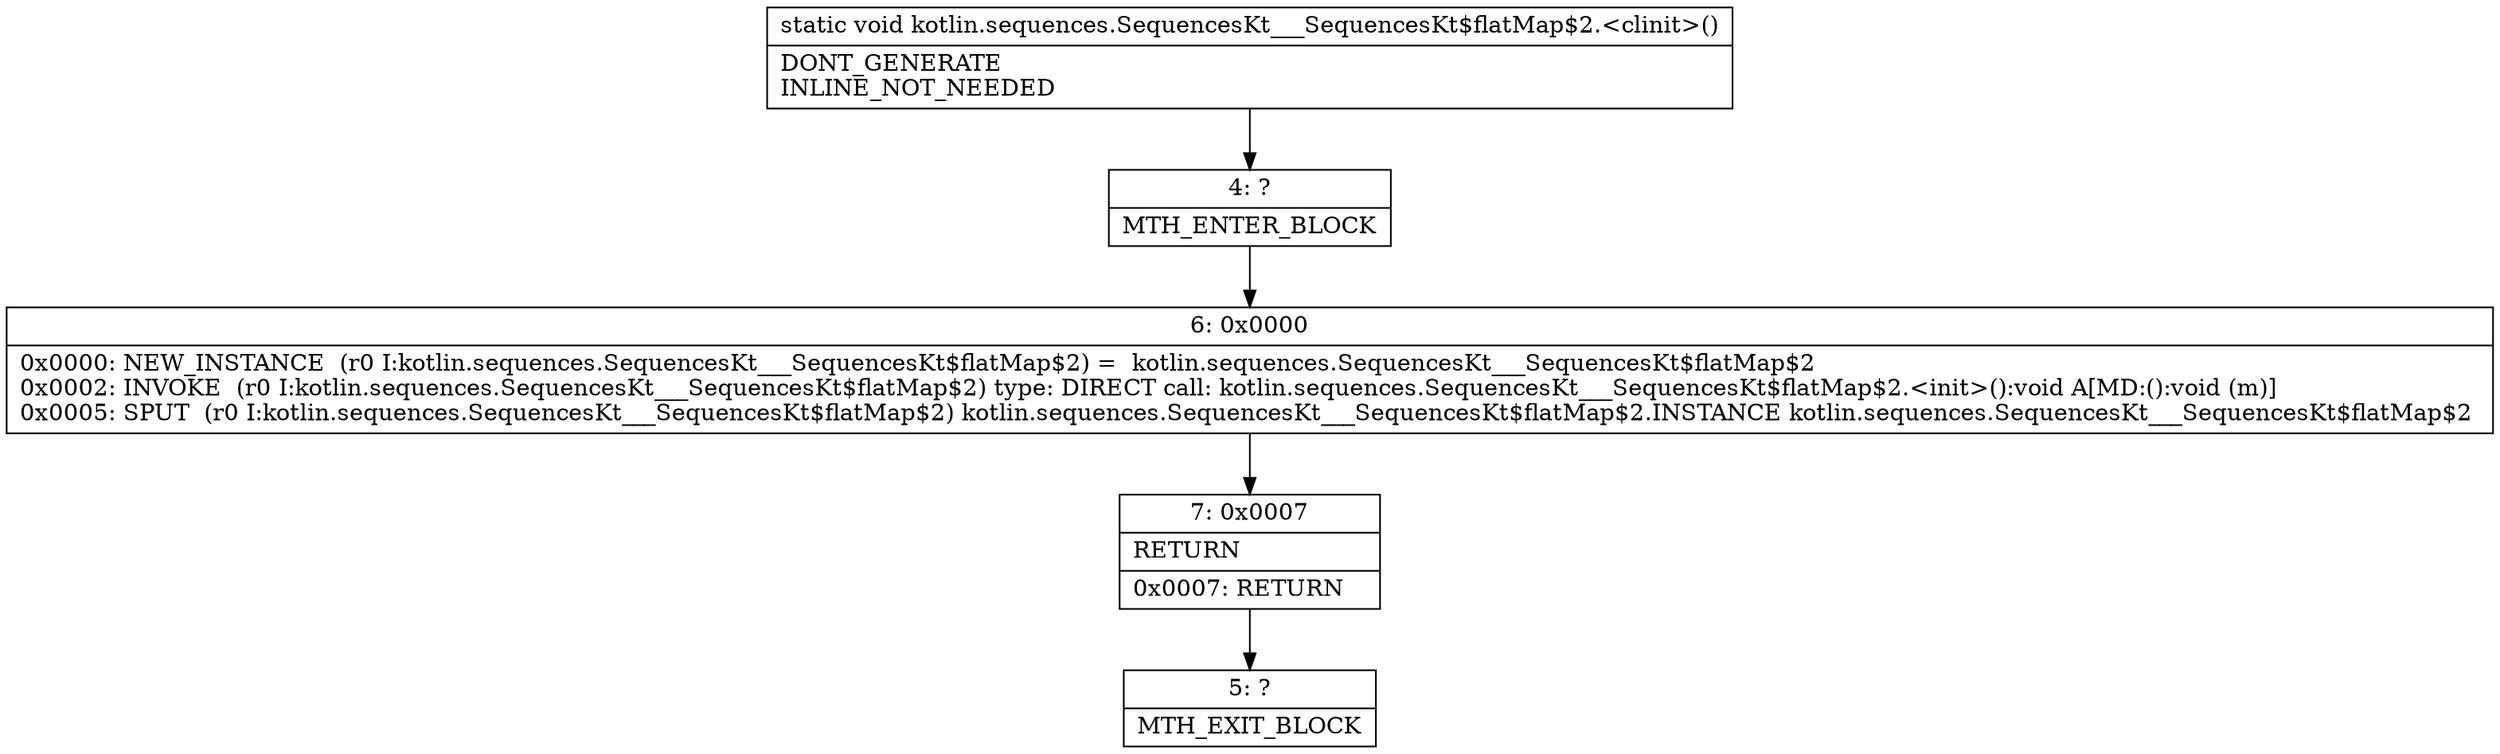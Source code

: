 digraph "CFG forkotlin.sequences.SequencesKt___SequencesKt$flatMap$2.\<clinit\>()V" {
Node_4 [shape=record,label="{4\:\ ?|MTH_ENTER_BLOCK\l}"];
Node_6 [shape=record,label="{6\:\ 0x0000|0x0000: NEW_INSTANCE  (r0 I:kotlin.sequences.SequencesKt___SequencesKt$flatMap$2) =  kotlin.sequences.SequencesKt___SequencesKt$flatMap$2 \l0x0002: INVOKE  (r0 I:kotlin.sequences.SequencesKt___SequencesKt$flatMap$2) type: DIRECT call: kotlin.sequences.SequencesKt___SequencesKt$flatMap$2.\<init\>():void A[MD:():void (m)]\l0x0005: SPUT  (r0 I:kotlin.sequences.SequencesKt___SequencesKt$flatMap$2) kotlin.sequences.SequencesKt___SequencesKt$flatMap$2.INSTANCE kotlin.sequences.SequencesKt___SequencesKt$flatMap$2 \l}"];
Node_7 [shape=record,label="{7\:\ 0x0007|RETURN\l|0x0007: RETURN   \l}"];
Node_5 [shape=record,label="{5\:\ ?|MTH_EXIT_BLOCK\l}"];
MethodNode[shape=record,label="{static void kotlin.sequences.SequencesKt___SequencesKt$flatMap$2.\<clinit\>()  | DONT_GENERATE\lINLINE_NOT_NEEDED\l}"];
MethodNode -> Node_4;Node_4 -> Node_6;
Node_6 -> Node_7;
Node_7 -> Node_5;
}


